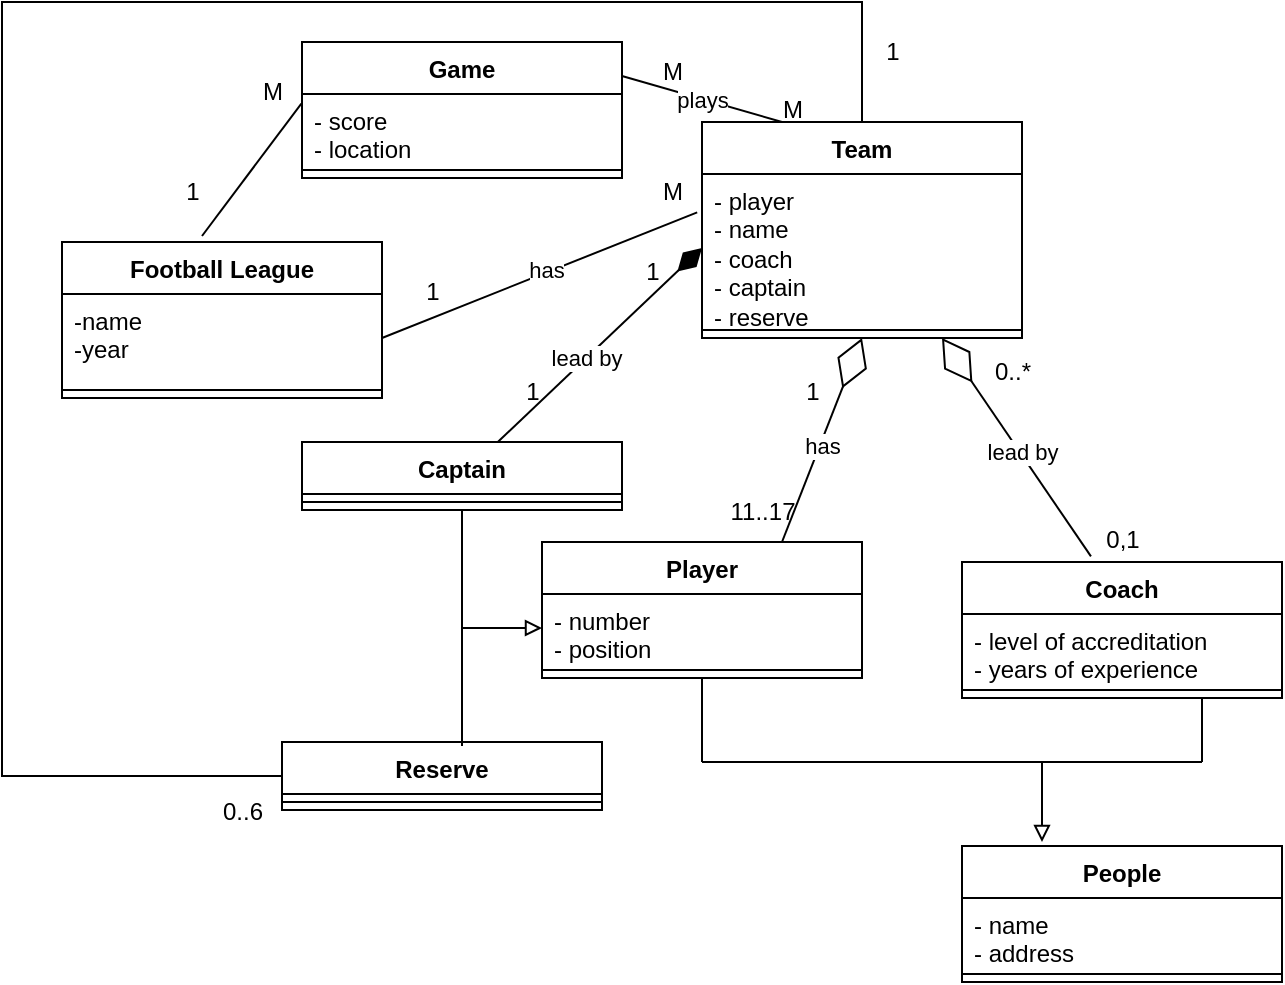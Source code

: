 <mxfile version="24.8.2">
  <diagram name="Page-1" id="Rd5zIvJf5G9LP59L__cU">
    <mxGraphModel dx="1050" dy="522" grid="1" gridSize="10" guides="1" tooltips="1" connect="1" arrows="1" fold="1" page="1" pageScale="1" pageWidth="850" pageHeight="1100" math="0" shadow="0">
      <root>
        <mxCell id="0" />
        <mxCell id="1" parent="0" />
        <mxCell id="z-G8uxCCbo1laxKb6HjK-1" value="Football League" style="swimlane;fontStyle=1;align=center;verticalAlign=top;childLayout=stackLayout;horizontal=1;startSize=26;horizontalStack=0;resizeParent=1;resizeParentMax=0;resizeLast=0;collapsible=1;marginBottom=0;whiteSpace=wrap;html=1;" parent="1" vertex="1">
          <mxGeometry x="200" y="180" width="160" height="78" as="geometry" />
        </mxCell>
        <mxCell id="z-G8uxCCbo1laxKb6HjK-2" value="-name&lt;div&gt;-year&lt;/div&gt;" style="text;strokeColor=none;fillColor=none;align=left;verticalAlign=top;spacingLeft=4;spacingRight=4;overflow=hidden;rotatable=0;points=[[0,0.5],[1,0.5]];portConstraint=eastwest;whiteSpace=wrap;html=1;" parent="z-G8uxCCbo1laxKb6HjK-1" vertex="1">
          <mxGeometry y="26" width="160" height="44" as="geometry" />
        </mxCell>
        <mxCell id="z-G8uxCCbo1laxKb6HjK-3" value="" style="line;strokeWidth=1;fillColor=none;align=left;verticalAlign=middle;spacingTop=-1;spacingLeft=3;spacingRight=3;rotatable=0;labelPosition=right;points=[];portConstraint=eastwest;strokeColor=inherit;" parent="z-G8uxCCbo1laxKb6HjK-1" vertex="1">
          <mxGeometry y="70" width="160" height="8" as="geometry" />
        </mxCell>
        <mxCell id="z-G8uxCCbo1laxKb6HjK-5" value="Team" style="swimlane;fontStyle=1;align=center;verticalAlign=top;childLayout=stackLayout;horizontal=1;startSize=26;horizontalStack=0;resizeParent=1;resizeParentMax=0;resizeLast=0;collapsible=1;marginBottom=0;whiteSpace=wrap;html=1;" parent="1" vertex="1">
          <mxGeometry x="520" y="120" width="160" height="108" as="geometry" />
        </mxCell>
        <mxCell id="z-G8uxCCbo1laxKb6HjK-6" value="- player&lt;div&gt;- name&lt;/div&gt;&lt;div&gt;- coach&lt;/div&gt;&lt;div&gt;- captain&lt;/div&gt;&lt;div&gt;- reserve&lt;/div&gt;" style="text;strokeColor=none;fillColor=none;align=left;verticalAlign=top;spacingLeft=4;spacingRight=4;overflow=hidden;rotatable=0;points=[[0,0.5],[1,0.5]];portConstraint=eastwest;whiteSpace=wrap;html=1;" parent="z-G8uxCCbo1laxKb6HjK-5" vertex="1">
          <mxGeometry y="26" width="160" height="74" as="geometry" />
        </mxCell>
        <mxCell id="z-G8uxCCbo1laxKb6HjK-7" value="" style="line;strokeWidth=1;fillColor=none;align=left;verticalAlign=middle;spacingTop=-1;spacingLeft=3;spacingRight=3;rotatable=0;labelPosition=right;points=[];portConstraint=eastwest;strokeColor=inherit;" parent="z-G8uxCCbo1laxKb6HjK-5" vertex="1">
          <mxGeometry y="100" width="160" height="8" as="geometry" />
        </mxCell>
        <mxCell id="z-G8uxCCbo1laxKb6HjK-9" value="Player" style="swimlane;fontStyle=1;align=center;verticalAlign=top;childLayout=stackLayout;horizontal=1;startSize=26;horizontalStack=0;resizeParent=1;resizeParentMax=0;resizeLast=0;collapsible=1;marginBottom=0;whiteSpace=wrap;html=1;" parent="1" vertex="1">
          <mxGeometry x="440" y="330" width="160" height="68" as="geometry" />
        </mxCell>
        <mxCell id="z-G8uxCCbo1laxKb6HjK-10" value="- number&lt;div&gt;- position&lt;/div&gt;" style="text;strokeColor=none;fillColor=none;align=left;verticalAlign=top;spacingLeft=4;spacingRight=4;overflow=hidden;rotatable=0;points=[[0,0.5],[1,0.5]];portConstraint=eastwest;whiteSpace=wrap;html=1;" parent="z-G8uxCCbo1laxKb6HjK-9" vertex="1">
          <mxGeometry y="26" width="160" height="34" as="geometry" />
        </mxCell>
        <mxCell id="z-G8uxCCbo1laxKb6HjK-11" value="" style="line;strokeWidth=1;fillColor=none;align=left;verticalAlign=middle;spacingTop=-1;spacingLeft=3;spacingRight=3;rotatable=0;labelPosition=right;points=[];portConstraint=eastwest;strokeColor=inherit;" parent="z-G8uxCCbo1laxKb6HjK-9" vertex="1">
          <mxGeometry y="60" width="160" height="8" as="geometry" />
        </mxCell>
        <mxCell id="z-G8uxCCbo1laxKb6HjK-13" value="Coach" style="swimlane;fontStyle=1;align=center;verticalAlign=top;childLayout=stackLayout;horizontal=1;startSize=26;horizontalStack=0;resizeParent=1;resizeParentMax=0;resizeLast=0;collapsible=1;marginBottom=0;whiteSpace=wrap;html=1;" parent="1" vertex="1">
          <mxGeometry x="650" y="340" width="160" height="68" as="geometry" />
        </mxCell>
        <mxCell id="z-G8uxCCbo1laxKb6HjK-14" value="- level of accreditation&lt;div&gt;- years of experience&lt;/div&gt;" style="text;strokeColor=none;fillColor=none;align=left;verticalAlign=top;spacingLeft=4;spacingRight=4;overflow=hidden;rotatable=0;points=[[0,0.5],[1,0.5]];portConstraint=eastwest;whiteSpace=wrap;html=1;" parent="z-G8uxCCbo1laxKb6HjK-13" vertex="1">
          <mxGeometry y="26" width="160" height="34" as="geometry" />
        </mxCell>
        <mxCell id="z-G8uxCCbo1laxKb6HjK-15" value="" style="line;strokeWidth=1;fillColor=none;align=left;verticalAlign=middle;spacingTop=-1;spacingLeft=3;spacingRight=3;rotatable=0;labelPosition=right;points=[];portConstraint=eastwest;strokeColor=inherit;" parent="z-G8uxCCbo1laxKb6HjK-13" vertex="1">
          <mxGeometry y="60" width="160" height="8" as="geometry" />
        </mxCell>
        <mxCell id="z-G8uxCCbo1laxKb6HjK-17" value="Game" style="swimlane;fontStyle=1;align=center;verticalAlign=top;childLayout=stackLayout;horizontal=1;startSize=26;horizontalStack=0;resizeParent=1;resizeParentMax=0;resizeLast=0;collapsible=1;marginBottom=0;whiteSpace=wrap;html=1;" parent="1" vertex="1">
          <mxGeometry x="320" y="80" width="160" height="68" as="geometry" />
        </mxCell>
        <mxCell id="z-G8uxCCbo1laxKb6HjK-18" value="- score&lt;div&gt;- location&lt;/div&gt;" style="text;strokeColor=none;fillColor=none;align=left;verticalAlign=top;spacingLeft=4;spacingRight=4;overflow=hidden;rotatable=0;points=[[0,0.5],[1,0.5]];portConstraint=eastwest;whiteSpace=wrap;html=1;" parent="z-G8uxCCbo1laxKb6HjK-17" vertex="1">
          <mxGeometry y="26" width="160" height="34" as="geometry" />
        </mxCell>
        <mxCell id="z-G8uxCCbo1laxKb6HjK-19" value="" style="line;strokeWidth=1;fillColor=none;align=left;verticalAlign=middle;spacingTop=-1;spacingLeft=3;spacingRight=3;rotatable=0;labelPosition=right;points=[];portConstraint=eastwest;strokeColor=inherit;" parent="z-G8uxCCbo1laxKb6HjK-17" vertex="1">
          <mxGeometry y="60" width="160" height="8" as="geometry" />
        </mxCell>
        <mxCell id="z-G8uxCCbo1laxKb6HjK-21" value="People" style="swimlane;fontStyle=1;align=center;verticalAlign=top;childLayout=stackLayout;horizontal=1;startSize=26;horizontalStack=0;resizeParent=1;resizeParentMax=0;resizeLast=0;collapsible=1;marginBottom=0;whiteSpace=wrap;html=1;" parent="1" vertex="1">
          <mxGeometry x="650" y="482" width="160" height="68" as="geometry" />
        </mxCell>
        <mxCell id="z-G8uxCCbo1laxKb6HjK-22" value="- name&lt;div&gt;- address&lt;/div&gt;" style="text;strokeColor=none;fillColor=none;align=left;verticalAlign=top;spacingLeft=4;spacingRight=4;overflow=hidden;rotatable=0;points=[[0,0.5],[1,0.5]];portConstraint=eastwest;whiteSpace=wrap;html=1;" parent="z-G8uxCCbo1laxKb6HjK-21" vertex="1">
          <mxGeometry y="26" width="160" height="34" as="geometry" />
        </mxCell>
        <mxCell id="z-G8uxCCbo1laxKb6HjK-23" value="" style="line;strokeWidth=1;fillColor=none;align=left;verticalAlign=middle;spacingTop=-1;spacingLeft=3;spacingRight=3;rotatable=0;labelPosition=right;points=[];portConstraint=eastwest;strokeColor=inherit;" parent="z-G8uxCCbo1laxKb6HjK-21" vertex="1">
          <mxGeometry y="60" width="160" height="8" as="geometry" />
        </mxCell>
        <mxCell id="z-G8uxCCbo1laxKb6HjK-24" value="Captain" style="swimlane;fontStyle=1;align=center;verticalAlign=top;childLayout=stackLayout;horizontal=1;startSize=26;horizontalStack=0;resizeParent=1;resizeParentMax=0;resizeLast=0;collapsible=1;marginBottom=0;whiteSpace=wrap;html=1;" parent="1" vertex="1">
          <mxGeometry x="320" y="280" width="160" height="34" as="geometry" />
        </mxCell>
        <mxCell id="z-G8uxCCbo1laxKb6HjK-26" value="" style="line;strokeWidth=1;fillColor=none;align=left;verticalAlign=middle;spacingTop=-1;spacingLeft=3;spacingRight=3;rotatable=0;labelPosition=right;points=[];portConstraint=eastwest;strokeColor=inherit;" parent="z-G8uxCCbo1laxKb6HjK-24" vertex="1">
          <mxGeometry y="26" width="160" height="8" as="geometry" />
        </mxCell>
        <mxCell id="z-G8uxCCbo1laxKb6HjK-28" value="Reserve" style="swimlane;fontStyle=1;align=center;verticalAlign=top;childLayout=stackLayout;horizontal=1;startSize=26;horizontalStack=0;resizeParent=1;resizeParentMax=0;resizeLast=0;collapsible=1;marginBottom=0;whiteSpace=wrap;html=1;" parent="1" vertex="1">
          <mxGeometry x="310" y="430" width="160" height="34" as="geometry" />
        </mxCell>
        <mxCell id="z-G8uxCCbo1laxKb6HjK-30" value="" style="line;strokeWidth=1;fillColor=none;align=left;verticalAlign=middle;spacingTop=-1;spacingLeft=3;spacingRight=3;rotatable=0;labelPosition=right;points=[];portConstraint=eastwest;strokeColor=inherit;" parent="z-G8uxCCbo1laxKb6HjK-28" vertex="1">
          <mxGeometry y="26" width="160" height="8" as="geometry" />
        </mxCell>
        <mxCell id="z-G8uxCCbo1laxKb6HjK-31" value="" style="endArrow=block;html=1;rounded=0;entryX=0;entryY=0.5;entryDx=0;entryDy=0;endFill=0;" parent="1" target="z-G8uxCCbo1laxKb6HjK-10" edge="1">
          <mxGeometry width="50" height="50" relative="1" as="geometry">
            <mxPoint x="400" y="373" as="sourcePoint" />
            <mxPoint x="430" y="370" as="targetPoint" />
          </mxGeometry>
        </mxCell>
        <mxCell id="z-G8uxCCbo1laxKb6HjK-33" value="" style="endArrow=none;html=1;rounded=0;entryX=0.5;entryY=1;entryDx=0;entryDy=0;" parent="1" target="z-G8uxCCbo1laxKb6HjK-24" edge="1">
          <mxGeometry width="50" height="50" relative="1" as="geometry">
            <mxPoint x="400" y="432" as="sourcePoint" />
            <mxPoint x="410" y="350" as="targetPoint" />
          </mxGeometry>
        </mxCell>
        <mxCell id="z-G8uxCCbo1laxKb6HjK-37" value="" style="endArrow=none;html=1;endSize=12;startArrow=diamondThin;startSize=14;startFill=1;align=left;verticalAlign=bottom;rounded=0;exitX=0;exitY=0.5;exitDx=0;exitDy=0;endFill=0;" parent="1" source="z-G8uxCCbo1laxKb6HjK-6" target="z-G8uxCCbo1laxKb6HjK-24" edge="1">
          <mxGeometry x="-1" y="3" relative="1" as="geometry">
            <mxPoint x="380" y="230" as="sourcePoint" />
            <mxPoint x="540" y="230" as="targetPoint" />
          </mxGeometry>
        </mxCell>
        <mxCell id="z-G8uxCCbo1laxKb6HjK-39" value="lead by" style="edgeLabel;html=1;align=center;verticalAlign=middle;resizable=0;points=[];" parent="z-G8uxCCbo1laxKb6HjK-37" vertex="1" connectable="0">
          <mxGeometry x="0.135" relative="1" as="geometry">
            <mxPoint as="offset" />
          </mxGeometry>
        </mxCell>
        <mxCell id="z-G8uxCCbo1laxKb6HjK-40" value="1" style="text;html=1;align=center;verticalAlign=middle;resizable=0;points=[];autosize=1;strokeColor=none;fillColor=none;" parent="1" vertex="1">
          <mxGeometry x="480" y="180" width="30" height="30" as="geometry" />
        </mxCell>
        <mxCell id="z-G8uxCCbo1laxKb6HjK-44" value="1" style="text;html=1;align=center;verticalAlign=middle;resizable=0;points=[];autosize=1;strokeColor=none;fillColor=none;" parent="1" vertex="1">
          <mxGeometry x="420" y="240" width="30" height="30" as="geometry" />
        </mxCell>
        <mxCell id="z-G8uxCCbo1laxKb6HjK-45" value="" style="endArrow=block;html=1;rounded=0;endFill=0;" parent="1" edge="1">
          <mxGeometry width="50" height="50" relative="1" as="geometry">
            <mxPoint x="690" y="440" as="sourcePoint" />
            <mxPoint x="690" y="480" as="targetPoint" />
          </mxGeometry>
        </mxCell>
        <mxCell id="z-G8uxCCbo1laxKb6HjK-46" value="" style="endArrow=none;html=1;rounded=0;" parent="1" edge="1">
          <mxGeometry width="50" height="50" relative="1" as="geometry">
            <mxPoint x="520" y="440" as="sourcePoint" />
            <mxPoint x="770" y="440" as="targetPoint" />
          </mxGeometry>
        </mxCell>
        <mxCell id="z-G8uxCCbo1laxKb6HjK-48" value="" style="endArrow=none;html=1;rounded=0;entryX=0.5;entryY=1;entryDx=0;entryDy=0;" parent="1" target="z-G8uxCCbo1laxKb6HjK-9" edge="1">
          <mxGeometry width="50" height="50" relative="1" as="geometry">
            <mxPoint x="520" y="440" as="sourcePoint" />
            <mxPoint x="520" y="510" as="targetPoint" />
          </mxGeometry>
        </mxCell>
        <mxCell id="z-G8uxCCbo1laxKb6HjK-49" value="" style="endArrow=none;html=1;rounded=0;entryX=0.75;entryY=1;entryDx=0;entryDy=0;" parent="1" target="z-G8uxCCbo1laxKb6HjK-13" edge="1">
          <mxGeometry width="50" height="50" relative="1" as="geometry">
            <mxPoint x="770" y="440" as="sourcePoint" />
            <mxPoint x="760" y="410" as="targetPoint" />
          </mxGeometry>
        </mxCell>
        <mxCell id="z-G8uxCCbo1laxKb6HjK-52" value="" style="endArrow=none;endFill=0;endSize=24;html=1;rounded=0;entryX=0.5;entryY=0;entryDx=0;entryDy=0;edgeStyle=orthogonalEdgeStyle;exitX=0;exitY=0.5;exitDx=0;exitDy=0;" parent="1" source="z-G8uxCCbo1laxKb6HjK-28" target="z-G8uxCCbo1laxKb6HjK-5" edge="1">
          <mxGeometry width="160" relative="1" as="geometry">
            <mxPoint x="160" y="60" as="sourcePoint" />
            <mxPoint x="320" y="60" as="targetPoint" />
            <Array as="points">
              <mxPoint x="170" y="447" />
              <mxPoint x="170" y="60" />
              <mxPoint x="600" y="60" />
            </Array>
          </mxGeometry>
        </mxCell>
        <mxCell id="z-G8uxCCbo1laxKb6HjK-54" value="1" style="text;html=1;align=center;verticalAlign=middle;resizable=0;points=[];autosize=1;strokeColor=none;fillColor=none;" parent="1" vertex="1">
          <mxGeometry x="600" y="70" width="30" height="30" as="geometry" />
        </mxCell>
        <mxCell id="z-G8uxCCbo1laxKb6HjK-55" value="0..6" style="text;html=1;align=center;verticalAlign=middle;resizable=0;points=[];autosize=1;strokeColor=none;fillColor=none;" parent="1" vertex="1">
          <mxGeometry x="270" y="450" width="40" height="30" as="geometry" />
        </mxCell>
        <mxCell id="z-G8uxCCbo1laxKb6HjK-56" value="" style="endArrow=diamondThin;endFill=0;endSize=24;html=1;rounded=0;entryX=0.5;entryY=1;entryDx=0;entryDy=0;exitX=0.75;exitY=0;exitDx=0;exitDy=0;" parent="1" source="z-G8uxCCbo1laxKb6HjK-9" target="z-G8uxCCbo1laxKb6HjK-5" edge="1">
          <mxGeometry width="160" relative="1" as="geometry">
            <mxPoint x="550" y="280" as="sourcePoint" />
            <mxPoint x="710" y="280" as="targetPoint" />
          </mxGeometry>
        </mxCell>
        <mxCell id="z-G8uxCCbo1laxKb6HjK-57" value="has" style="edgeLabel;html=1;align=center;verticalAlign=middle;resizable=0;points=[];" parent="z-G8uxCCbo1laxKb6HjK-56" vertex="1" connectable="0">
          <mxGeometry x="-0.045" y="-1" relative="1" as="geometry">
            <mxPoint as="offset" />
          </mxGeometry>
        </mxCell>
        <mxCell id="z-G8uxCCbo1laxKb6HjK-58" value="1" style="text;html=1;align=center;verticalAlign=middle;resizable=0;points=[];autosize=1;strokeColor=none;fillColor=none;" parent="1" vertex="1">
          <mxGeometry x="560" y="240" width="30" height="30" as="geometry" />
        </mxCell>
        <mxCell id="z-G8uxCCbo1laxKb6HjK-59" value="11..17" style="text;html=1;align=center;verticalAlign=middle;resizable=0;points=[];autosize=1;strokeColor=none;fillColor=none;" parent="1" vertex="1">
          <mxGeometry x="520" y="300" width="60" height="30" as="geometry" />
        </mxCell>
        <mxCell id="z-G8uxCCbo1laxKb6HjK-60" value="" style="endArrow=diamondThin;endFill=0;endSize=24;html=1;rounded=0;entryX=0.75;entryY=1;entryDx=0;entryDy=0;exitX=0.403;exitY=-0.041;exitDx=0;exitDy=0;exitPerimeter=0;" parent="1" source="z-G8uxCCbo1laxKb6HjK-13" target="z-G8uxCCbo1laxKb6HjK-5" edge="1">
          <mxGeometry width="160" relative="1" as="geometry">
            <mxPoint x="700" y="330" as="sourcePoint" />
            <mxPoint x="610" y="238" as="targetPoint" />
          </mxGeometry>
        </mxCell>
        <mxCell id="z-G8uxCCbo1laxKb6HjK-61" value="lead by" style="edgeLabel;html=1;align=center;verticalAlign=middle;resizable=0;points=[];" parent="z-G8uxCCbo1laxKb6HjK-60" vertex="1" connectable="0">
          <mxGeometry x="-0.045" y="-1" relative="1" as="geometry">
            <mxPoint as="offset" />
          </mxGeometry>
        </mxCell>
        <mxCell id="z-G8uxCCbo1laxKb6HjK-62" value="0..*" style="text;html=1;align=center;verticalAlign=middle;resizable=0;points=[];autosize=1;strokeColor=none;fillColor=none;" parent="1" vertex="1">
          <mxGeometry x="655" y="230" width="40" height="30" as="geometry" />
        </mxCell>
        <mxCell id="z-G8uxCCbo1laxKb6HjK-65" value="0,1" style="text;html=1;align=center;verticalAlign=middle;resizable=0;points=[];autosize=1;strokeColor=none;fillColor=none;" parent="1" vertex="1">
          <mxGeometry x="710" y="314" width="40" height="30" as="geometry" />
        </mxCell>
        <mxCell id="z-G8uxCCbo1laxKb6HjK-67" value="" style="endArrow=none;endFill=0;endSize=24;html=1;rounded=0;entryX=1;entryY=0.5;entryDx=0;entryDy=0;exitX=-0.015;exitY=0.259;exitDx=0;exitDy=0;exitPerimeter=0;" parent="1" source="z-G8uxCCbo1laxKb6HjK-6" target="z-G8uxCCbo1laxKb6HjK-2" edge="1">
          <mxGeometry width="160" relative="1" as="geometry">
            <mxPoint x="570" y="340" as="sourcePoint" />
            <mxPoint x="610" y="238" as="targetPoint" />
          </mxGeometry>
        </mxCell>
        <mxCell id="z-G8uxCCbo1laxKb6HjK-68" value="has" style="edgeLabel;html=1;align=center;verticalAlign=middle;resizable=0;points=[];" parent="z-G8uxCCbo1laxKb6HjK-67" vertex="1" connectable="0">
          <mxGeometry x="-0.045" y="-1" relative="1" as="geometry">
            <mxPoint as="offset" />
          </mxGeometry>
        </mxCell>
        <mxCell id="z-G8uxCCbo1laxKb6HjK-69" value="1" style="text;html=1;align=center;verticalAlign=middle;resizable=0;points=[];autosize=1;strokeColor=none;fillColor=none;" parent="1" vertex="1">
          <mxGeometry x="370" y="190" width="30" height="30" as="geometry" />
        </mxCell>
        <mxCell id="z-G8uxCCbo1laxKb6HjK-70" value="M" style="text;html=1;align=center;verticalAlign=middle;resizable=0;points=[];autosize=1;strokeColor=none;fillColor=none;" parent="1" vertex="1">
          <mxGeometry x="490" y="140" width="30" height="30" as="geometry" />
        </mxCell>
        <mxCell id="z-G8uxCCbo1laxKb6HjK-71" value="" style="endArrow=none;endFill=0;endSize=24;html=1;rounded=0;exitX=-0.002;exitY=0.141;exitDx=0;exitDy=0;exitPerimeter=0;" parent="1" source="z-G8uxCCbo1laxKb6HjK-18" edge="1">
          <mxGeometry width="160" relative="1" as="geometry">
            <mxPoint x="160" y="120" as="sourcePoint" />
            <mxPoint x="270" y="177" as="targetPoint" />
          </mxGeometry>
        </mxCell>
        <mxCell id="z-G8uxCCbo1laxKb6HjK-72" value="1" style="text;html=1;align=center;verticalAlign=middle;resizable=0;points=[];autosize=1;strokeColor=none;fillColor=none;" parent="1" vertex="1">
          <mxGeometry x="250" y="140" width="30" height="30" as="geometry" />
        </mxCell>
        <mxCell id="z-G8uxCCbo1laxKb6HjK-73" value="M" style="text;html=1;align=center;verticalAlign=middle;resizable=0;points=[];autosize=1;strokeColor=none;fillColor=none;" parent="1" vertex="1">
          <mxGeometry x="290" y="90" width="30" height="30" as="geometry" />
        </mxCell>
        <mxCell id="z-G8uxCCbo1laxKb6HjK-74" value="plays" style="endArrow=none;html=1;rounded=0;exitX=0.25;exitY=0;exitDx=0;exitDy=0;entryX=1;entryY=0.25;entryDx=0;entryDy=0;endFill=0;" parent="1" source="z-G8uxCCbo1laxKb6HjK-5" target="z-G8uxCCbo1laxKb6HjK-17" edge="1">
          <mxGeometry width="50" height="50" relative="1" as="geometry">
            <mxPoint x="500" y="110" as="sourcePoint" />
            <mxPoint x="550" y="60" as="targetPoint" />
          </mxGeometry>
        </mxCell>
        <mxCell id="z-G8uxCCbo1laxKb6HjK-75" value="M" style="text;html=1;align=center;verticalAlign=middle;resizable=0;points=[];autosize=1;strokeColor=none;fillColor=none;" parent="1" vertex="1">
          <mxGeometry x="550" y="99" width="30" height="30" as="geometry" />
        </mxCell>
        <mxCell id="z-G8uxCCbo1laxKb6HjK-76" value="M" style="text;html=1;align=center;verticalAlign=middle;resizable=0;points=[];autosize=1;strokeColor=none;fillColor=none;" parent="1" vertex="1">
          <mxGeometry x="490" y="80" width="30" height="30" as="geometry" />
        </mxCell>
      </root>
    </mxGraphModel>
  </diagram>
</mxfile>
